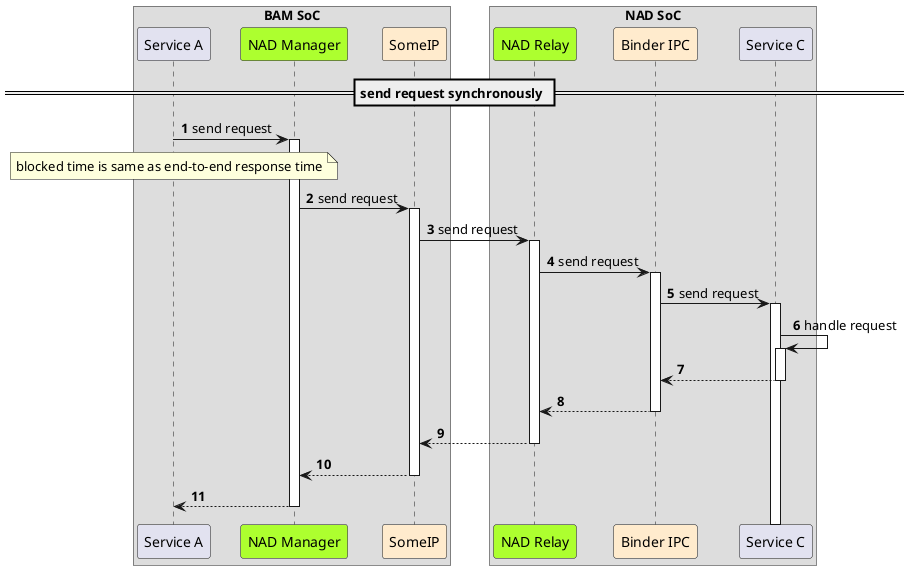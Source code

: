 
@startuml
!pragma teoz true
autonumber
autoactivate on

box "BAM SoC"
participant "Service A" as sa

participant "NAD Manager" as nadm #GreenYellow
participant "SomeIP" as sip #BlanchedAlmond
end box

box "NAD SoC"
participant "NAD Relay" as nadp #GreenYellow


participant "Binder IPC" as bind #BlanchedAlmond

participant "Service C" as sc

end box

== send request synchronously ==
sa -> nadm: send request 



note over sa
blocked time is same as end-to-end response time
end note

nadm -> sip: send request
sip -> nadp: send request
nadp -> bind: send request
bind -> sc: send request
sc -> sc: handle request
sc --> bind:
bind --> nadp:
nadp --> sip:
sip --> nadm:
nadm --> sa:

@enduml

@startuml
!pragma teoz true
autonumber
autoactivate on

box "BAM SoC"
participant "Service A" as sa

participant "NAD Manager" as nadm #GreenYellow
participant "SomeIP" as sip #BlanchedAlmond
end box

box "NAD SoC"
participant "NAD Relay" as nadp #GreenYellow


participant "Binder IPC" as bind #BlanchedAlmond

participant "Service C" as sc

end box

== send request asynchronously ==
sa ->> nadm: send request 
note over sa
blocked time is duration that service A receives control back.
end note
nadm --> sa:



nadm ->> sip: send request
sip ->> nadp: send request
nadp --> sip:
sip --> nadm:
nadp ->> bind: send request
bind ->> sc: send request

sc --> bind:
bind --> nadp:
sc -> sc: handle request
sc --> bind: response data
bind --> nadp: response data
nadp --> sip: response data
sip --> nadm: response data
nadm --> sa: response data

@enduml